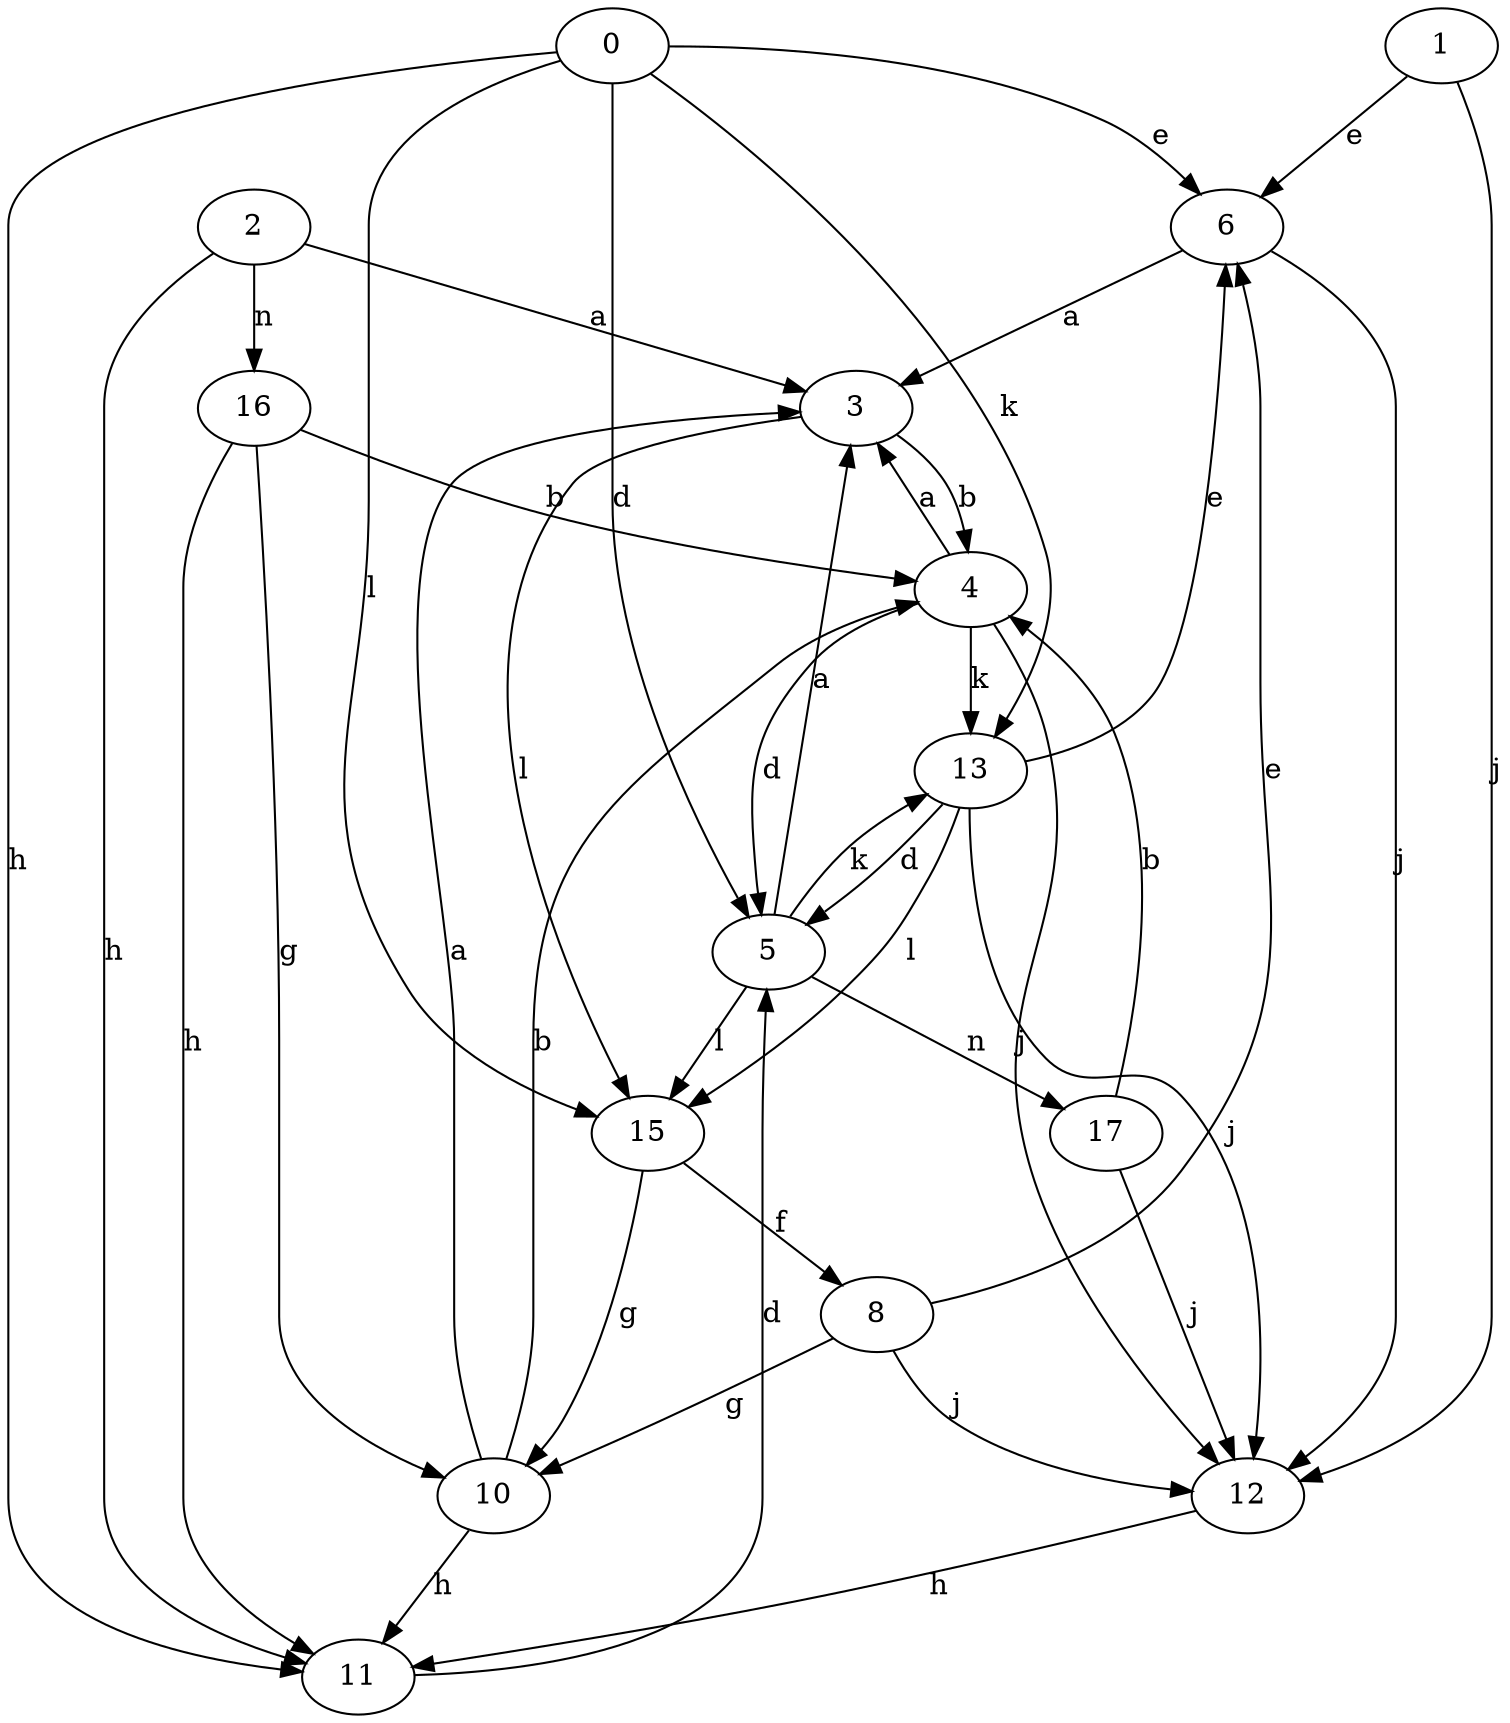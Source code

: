 strict digraph  {
1;
2;
3;
4;
5;
6;
8;
10;
11;
12;
13;
0;
15;
16;
17;
1 -> 6  [label=e];
1 -> 12  [label=j];
2 -> 3  [label=a];
2 -> 11  [label=h];
2 -> 16  [label=n];
3 -> 4  [label=b];
3 -> 15  [label=l];
4 -> 3  [label=a];
4 -> 5  [label=d];
4 -> 12  [label=j];
4 -> 13  [label=k];
5 -> 3  [label=a];
5 -> 13  [label=k];
5 -> 15  [label=l];
5 -> 17  [label=n];
6 -> 3  [label=a];
6 -> 12  [label=j];
8 -> 6  [label=e];
8 -> 10  [label=g];
8 -> 12  [label=j];
10 -> 3  [label=a];
10 -> 4  [label=b];
10 -> 11  [label=h];
11 -> 5  [label=d];
12 -> 11  [label=h];
13 -> 5  [label=d];
13 -> 6  [label=e];
13 -> 12  [label=j];
13 -> 15  [label=l];
0 -> 5  [label=d];
0 -> 6  [label=e];
0 -> 11  [label=h];
0 -> 13  [label=k];
0 -> 15  [label=l];
15 -> 8  [label=f];
15 -> 10  [label=g];
16 -> 4  [label=b];
16 -> 10  [label=g];
16 -> 11  [label=h];
17 -> 4  [label=b];
17 -> 12  [label=j];
}
